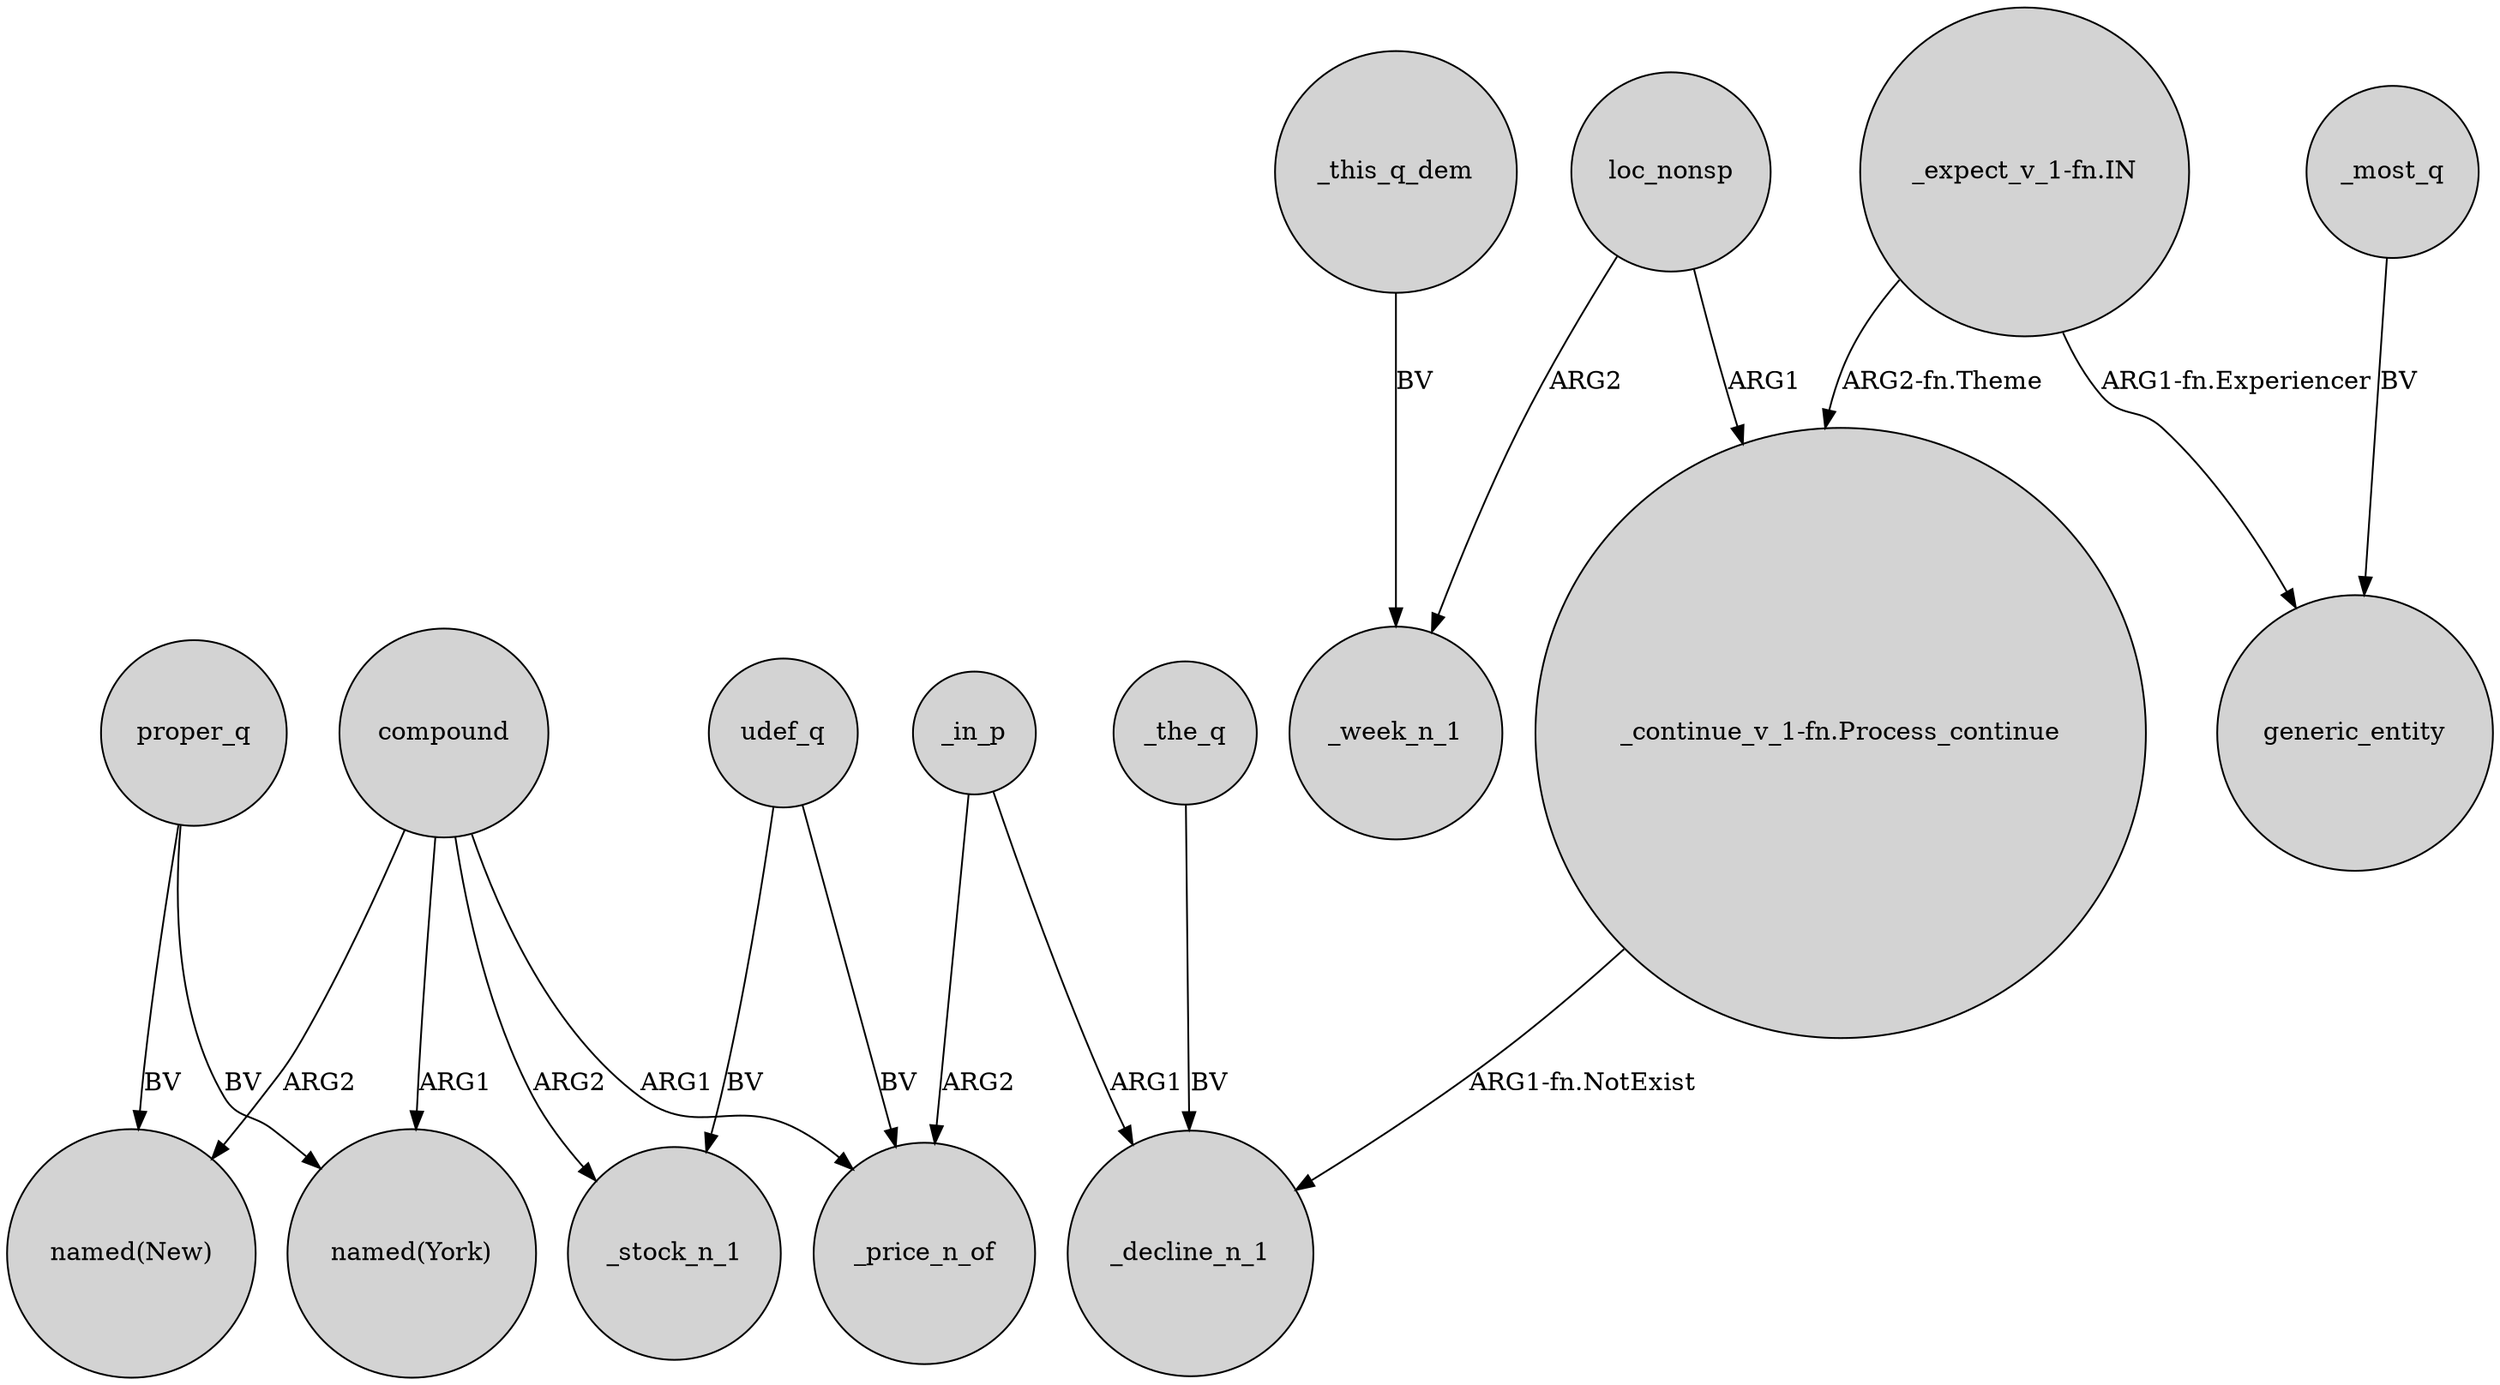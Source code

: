 digraph {
	node [shape=circle style=filled]
	"_continue_v_1-fn.Process_continue" -> _decline_n_1 [label="ARG1-fn.NotExist"]
	loc_nonsp -> _week_n_1 [label=ARG2]
	"_expect_v_1-fn.IN" -> generic_entity [label="ARG1-fn.Experiencer"]
	compound -> "named(York)" [label=ARG1]
	udef_q -> _stock_n_1 [label=BV]
	compound -> "named(New)" [label=ARG2]
	udef_q -> _price_n_of [label=BV]
	"_expect_v_1-fn.IN" -> "_continue_v_1-fn.Process_continue" [label="ARG2-fn.Theme"]
	_in_p -> _price_n_of [label=ARG2]
	_the_q -> _decline_n_1 [label=BV]
	compound -> _price_n_of [label=ARG1]
	proper_q -> "named(York)" [label=BV]
	loc_nonsp -> "_continue_v_1-fn.Process_continue" [label=ARG1]
	proper_q -> "named(New)" [label=BV]
	_in_p -> _decline_n_1 [label=ARG1]
	_most_q -> generic_entity [label=BV]
	compound -> _stock_n_1 [label=ARG2]
	_this_q_dem -> _week_n_1 [label=BV]
}
